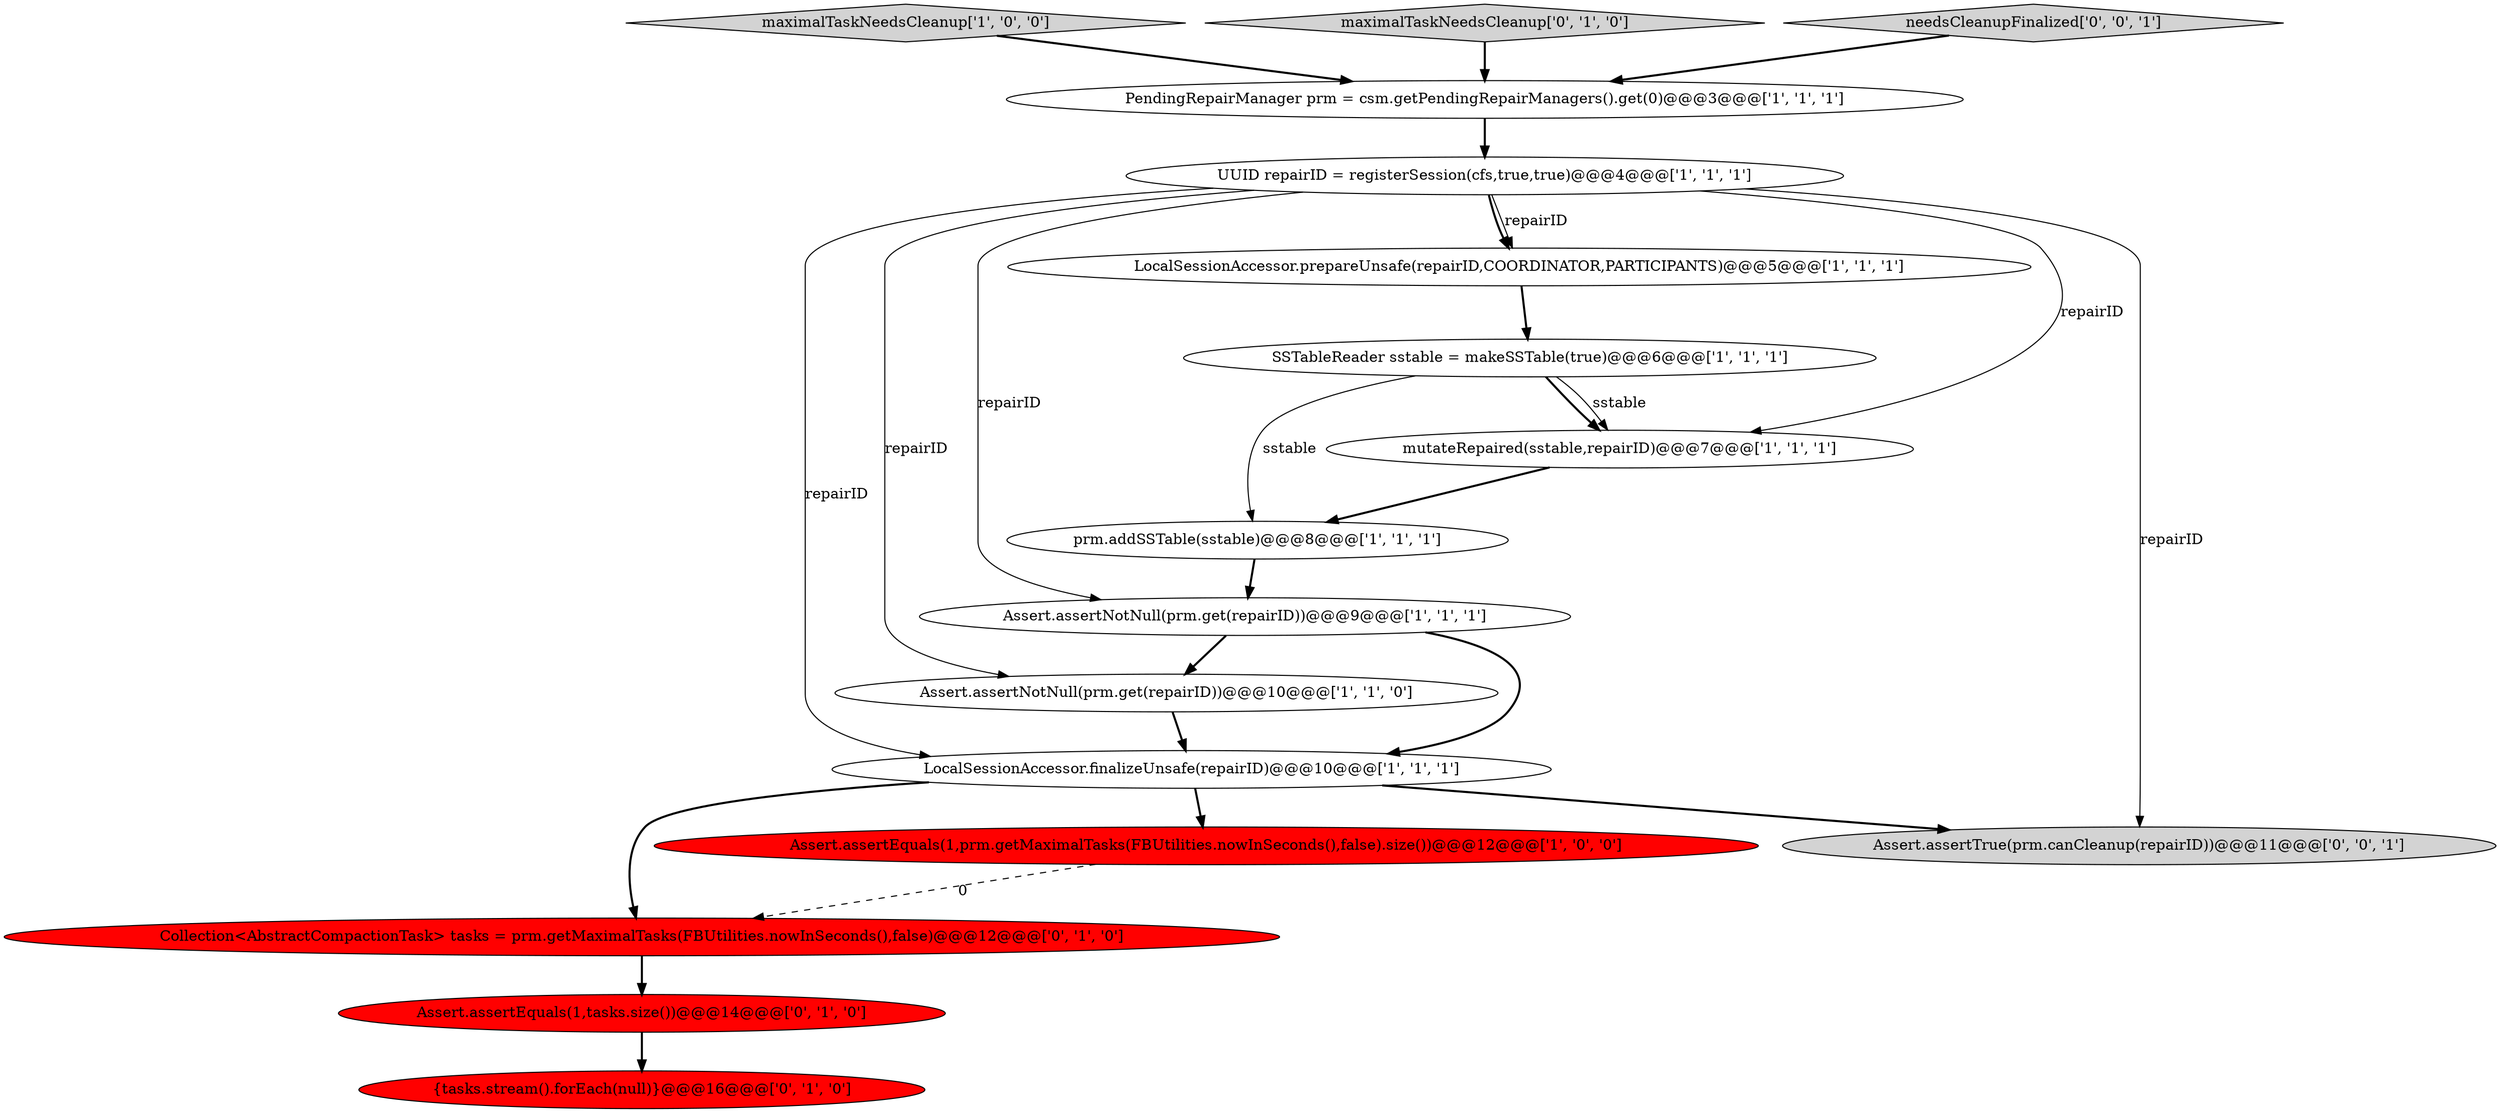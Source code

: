 digraph {
5 [style = filled, label = "UUID repairID = registerSession(cfs,true,true)@@@4@@@['1', '1', '1']", fillcolor = white, shape = ellipse image = "AAA0AAABBB1BBB"];
6 [style = filled, label = "maximalTaskNeedsCleanup['1', '0', '0']", fillcolor = lightgray, shape = diamond image = "AAA0AAABBB1BBB"];
9 [style = filled, label = "Assert.assertNotNull(prm.get(repairID))@@@10@@@['1', '1', '0']", fillcolor = white, shape = ellipse image = "AAA0AAABBB1BBB"];
3 [style = filled, label = "LocalSessionAccessor.finalizeUnsafe(repairID)@@@10@@@['1', '1', '1']", fillcolor = white, shape = ellipse image = "AAA0AAABBB1BBB"];
2 [style = filled, label = "LocalSessionAccessor.prepareUnsafe(repairID,COORDINATOR,PARTICIPANTS)@@@5@@@['1', '1', '1']", fillcolor = white, shape = ellipse image = "AAA0AAABBB1BBB"];
4 [style = filled, label = "SSTableReader sstable = makeSSTable(true)@@@6@@@['1', '1', '1']", fillcolor = white, shape = ellipse image = "AAA0AAABBB1BBB"];
11 [style = filled, label = "Collection<AbstractCompactionTask> tasks = prm.getMaximalTasks(FBUtilities.nowInSeconds(),false)@@@12@@@['0', '1', '0']", fillcolor = red, shape = ellipse image = "AAA1AAABBB2BBB"];
0 [style = filled, label = "mutateRepaired(sstable,repairID)@@@7@@@['1', '1', '1']", fillcolor = white, shape = ellipse image = "AAA0AAABBB1BBB"];
7 [style = filled, label = "PendingRepairManager prm = csm.getPendingRepairManagers().get(0)@@@3@@@['1', '1', '1']", fillcolor = white, shape = ellipse image = "AAA0AAABBB1BBB"];
8 [style = filled, label = "Assert.assertNotNull(prm.get(repairID))@@@9@@@['1', '1', '1']", fillcolor = white, shape = ellipse image = "AAA0AAABBB1BBB"];
15 [style = filled, label = "Assert.assertTrue(prm.canCleanup(repairID))@@@11@@@['0', '0', '1']", fillcolor = lightgray, shape = ellipse image = "AAA0AAABBB3BBB"];
1 [style = filled, label = "prm.addSSTable(sstable)@@@8@@@['1', '1', '1']", fillcolor = white, shape = ellipse image = "AAA0AAABBB1BBB"];
13 [style = filled, label = "maximalTaskNeedsCleanup['0', '1', '0']", fillcolor = lightgray, shape = diamond image = "AAA0AAABBB2BBB"];
12 [style = filled, label = "Assert.assertEquals(1,tasks.size())@@@14@@@['0', '1', '0']", fillcolor = red, shape = ellipse image = "AAA1AAABBB2BBB"];
14 [style = filled, label = "{tasks.stream().forEach(null)}@@@16@@@['0', '1', '0']", fillcolor = red, shape = ellipse image = "AAA1AAABBB2BBB"];
10 [style = filled, label = "Assert.assertEquals(1,prm.getMaximalTasks(FBUtilities.nowInSeconds(),false).size())@@@12@@@['1', '0', '0']", fillcolor = red, shape = ellipse image = "AAA1AAABBB1BBB"];
16 [style = filled, label = "needsCleanupFinalized['0', '0', '1']", fillcolor = lightgray, shape = diamond image = "AAA0AAABBB3BBB"];
1->8 [style = bold, label=""];
5->0 [style = solid, label="repairID"];
8->3 [style = bold, label=""];
5->8 [style = solid, label="repairID"];
16->7 [style = bold, label=""];
3->11 [style = bold, label=""];
11->12 [style = bold, label=""];
3->15 [style = bold, label=""];
5->9 [style = solid, label="repairID"];
2->4 [style = bold, label=""];
5->15 [style = solid, label="repairID"];
4->0 [style = bold, label=""];
10->11 [style = dashed, label="0"];
4->0 [style = solid, label="sstable"];
3->10 [style = bold, label=""];
5->2 [style = bold, label=""];
7->5 [style = bold, label=""];
13->7 [style = bold, label=""];
0->1 [style = bold, label=""];
12->14 [style = bold, label=""];
8->9 [style = bold, label=""];
9->3 [style = bold, label=""];
6->7 [style = bold, label=""];
4->1 [style = solid, label="sstable"];
5->2 [style = solid, label="repairID"];
5->3 [style = solid, label="repairID"];
}
